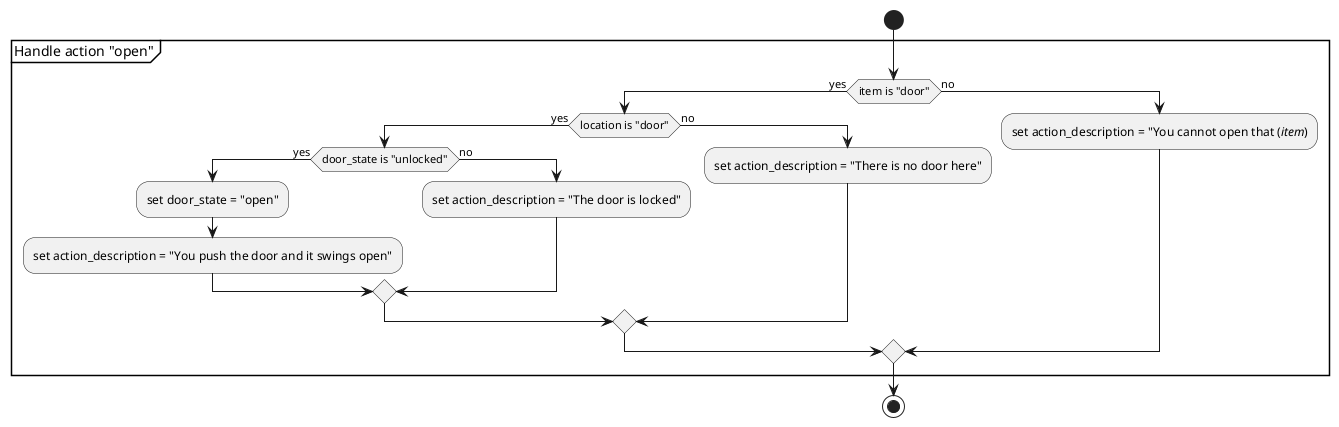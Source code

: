 @startuml
!pragma useVerticalIf on

start

partition Handle action "open" {
    if (item is "door") then (yes)
        if (location is "door") then (yes)
            if (door_state is "unlocked") then (yes)
                :set door_state = "open";
                :set action_description = "You push the door and it swings open";
            else (no)
                :set action_description = "The door is locked";
            endif
        else (no)
            :set action_description = "There is no door here";
        endif
    else (no)
        :set action_description = "You cannot open that (//item//);
    endif
}

stop
@enduml